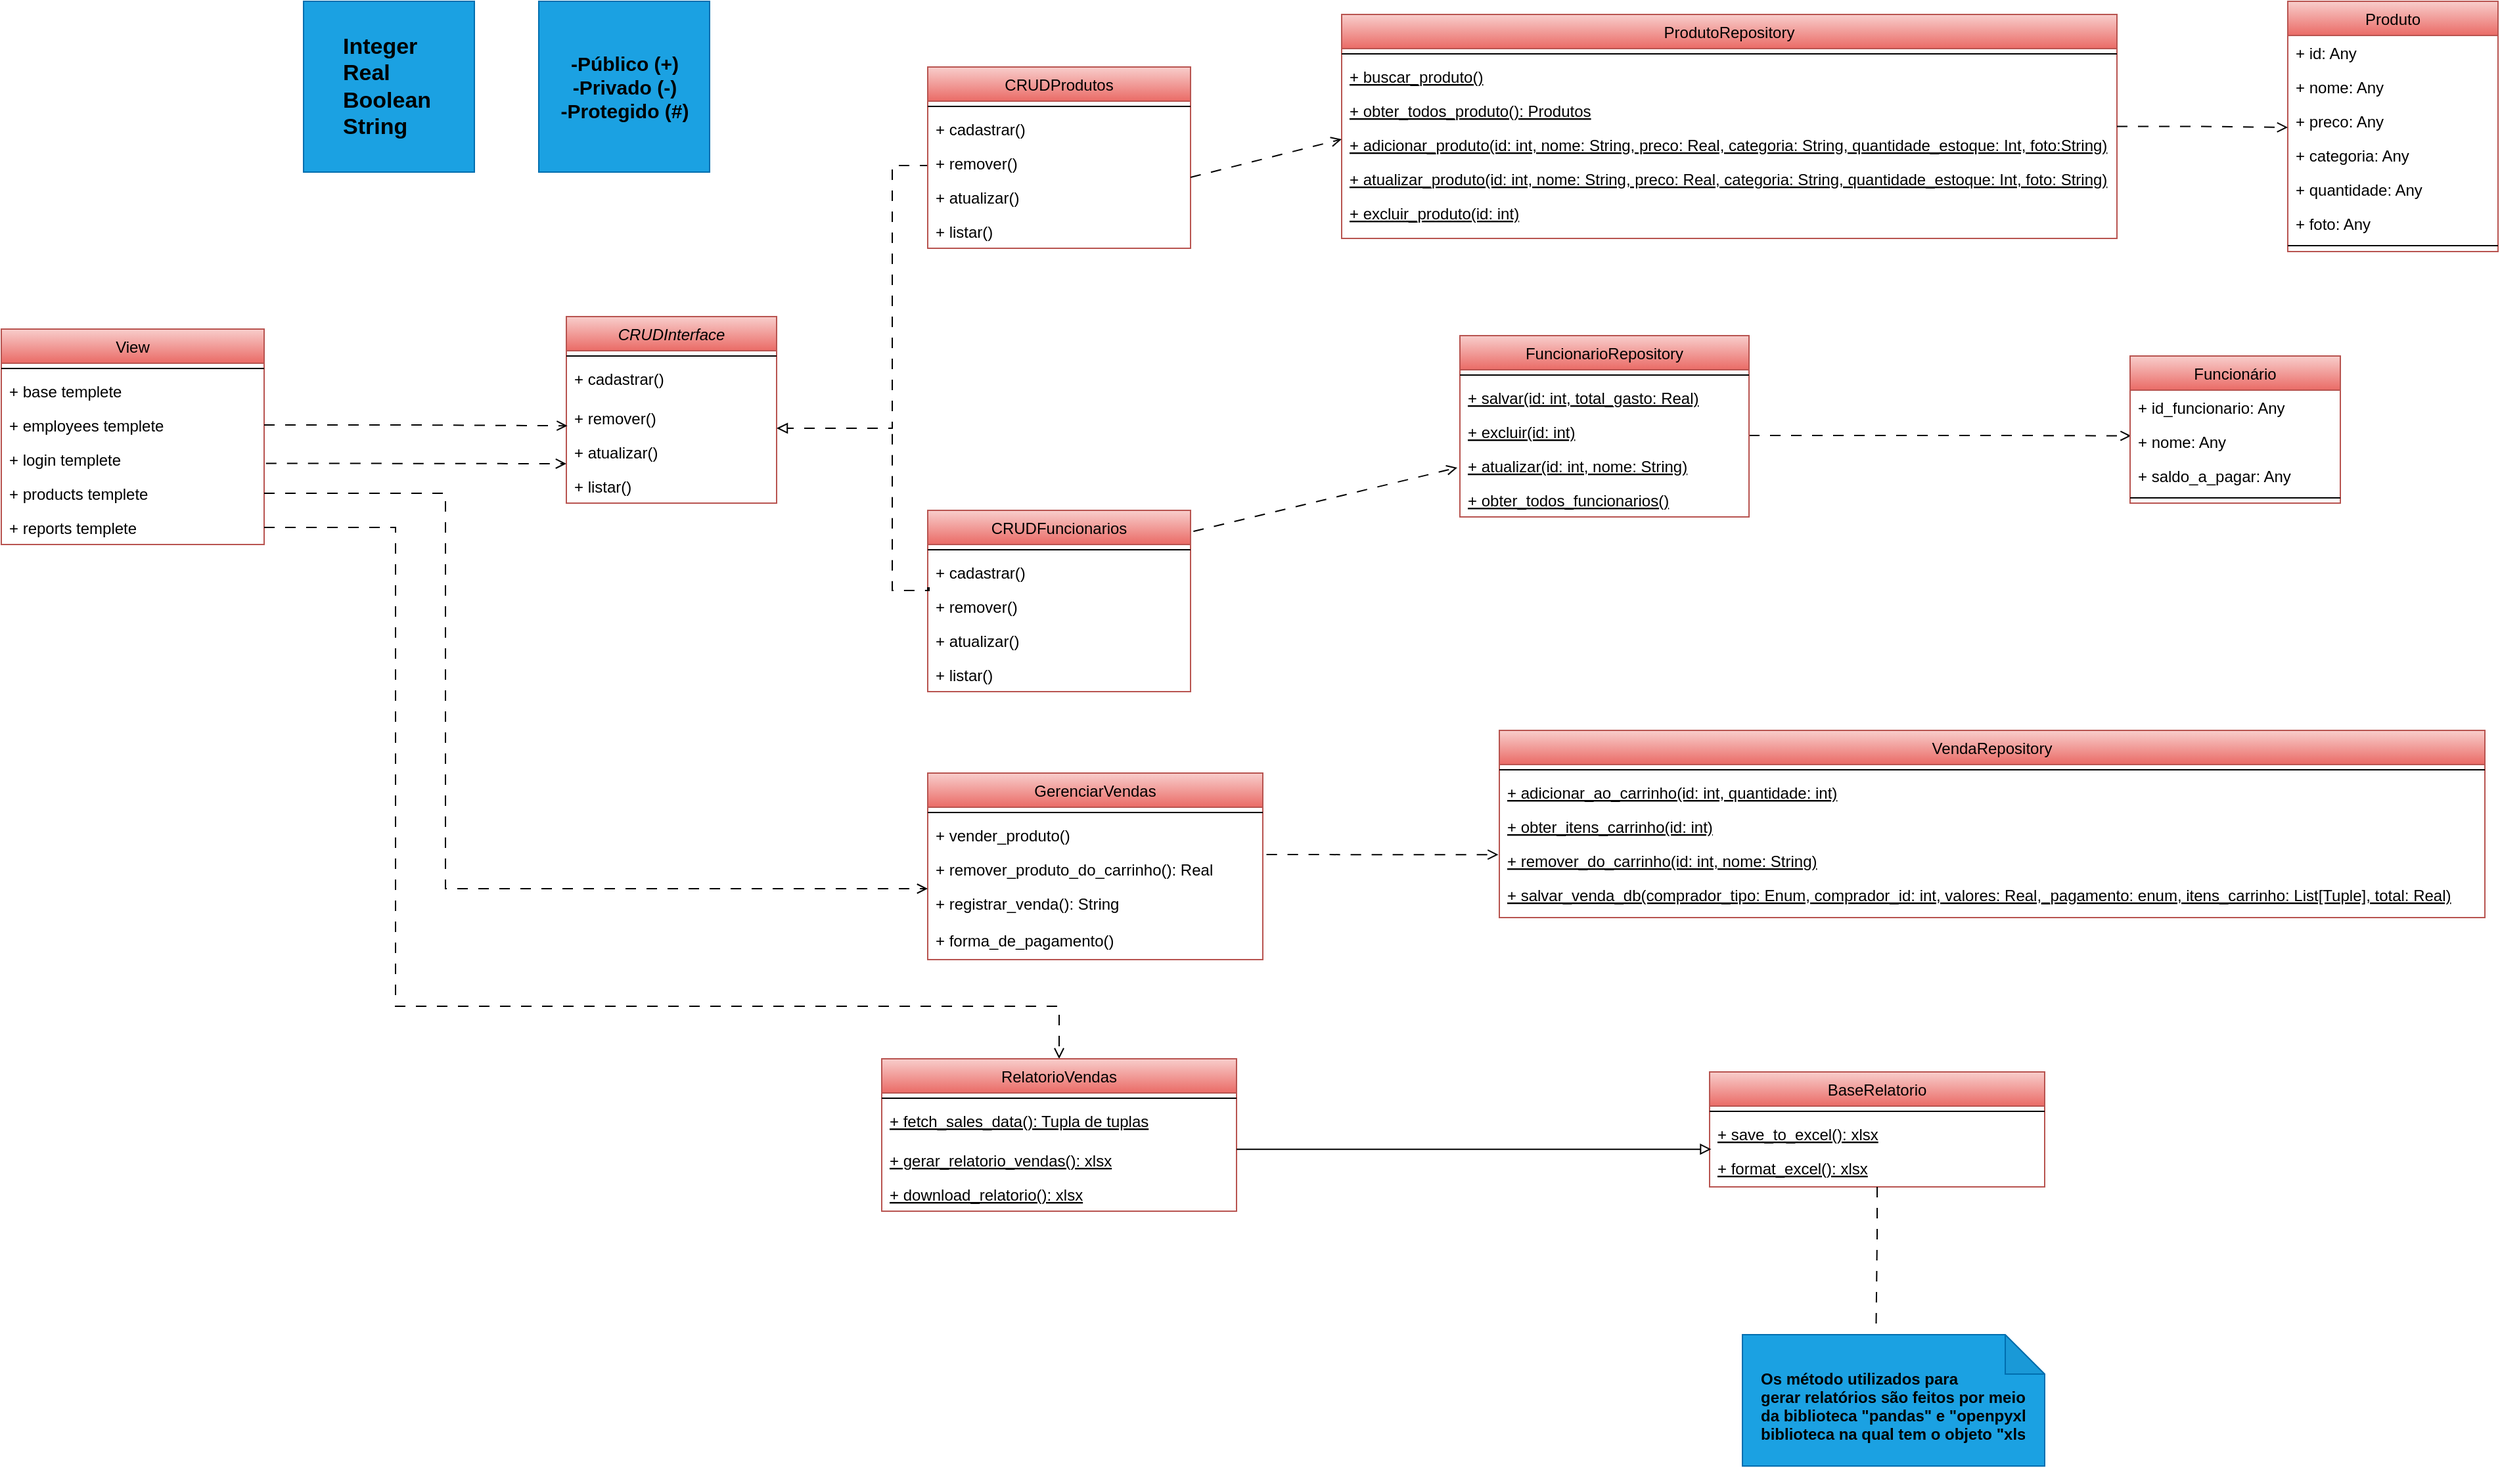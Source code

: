 <mxfile version="25.0.3">
  <diagram id="C5RBs43oDa-KdzZeNtuy" name="Page-1">
    <mxGraphModel dx="-3468" dy="343" grid="1" gridSize="10" guides="1" tooltips="1" connect="1" arrows="1" fold="1" page="1" pageScale="1" pageWidth="827" pageHeight="1169" background="#ffffff" math="0" shadow="0">
      <root>
        <mxCell id="WIyWlLk6GJQsqaUBKTNV-0" />
        <mxCell id="WIyWlLk6GJQsqaUBKTNV-1" parent="WIyWlLk6GJQsqaUBKTNV-0" />
        <mxCell id="S7cXJ_CDG3G3nZu9S1j7-7" style="edgeStyle=orthogonalEdgeStyle;rounded=0;orthogonalLoop=1;jettySize=auto;html=1;exitX=0.5;exitY=0;exitDx=0;exitDy=0;startArrow=none;startFill=0;dashed=1;dashPattern=8 8;endArrow=open;endFill=0;" parent="WIyWlLk6GJQsqaUBKTNV-1" edge="1">
          <mxGeometry relative="1" as="geometry">
            <mxPoint x="3510" y="1020" as="targetPoint" />
            <Array as="points">
              <mxPoint x="2804" y="350" />
              <mxPoint x="3640" y="350" />
              <mxPoint x="3640" y="1020" />
            </Array>
          </mxGeometry>
        </mxCell>
        <mxCell id="RO-CDjRoIKHFXhDsi3ks-82" value="" style="whiteSpace=wrap;html=1;aspect=fixed;fillColor=#1ba1e2;strokeColor=#006EAF;fontColor=#ffffff;" parent="WIyWlLk6GJQsqaUBKTNV-1" vertex="1">
          <mxGeometry x="4380" y="325" width="130" height="130" as="geometry" />
        </mxCell>
        <mxCell id="RO-CDjRoIKHFXhDsi3ks-83" value="&lt;font style=&quot;font-size: 17px;&quot;&gt;&lt;b&gt;Integer&lt;/b&gt;&lt;/font&gt;&lt;div&gt;&lt;font style=&quot;font-size: 17px;&quot;&gt;&lt;b&gt;Real&lt;/b&gt;&lt;/font&gt;&lt;/div&gt;&lt;div&gt;&lt;font style=&quot;font-size: 17px;&quot;&gt;&lt;b&gt;Boolean&lt;/b&gt;&lt;/font&gt;&lt;/div&gt;&lt;div&gt;&lt;font style=&quot;font-size: 17px;&quot;&gt;&lt;b&gt;String&lt;/b&gt;&lt;/font&gt;&lt;/div&gt;" style="text;html=1;align=left;verticalAlign=middle;whiteSpace=wrap;rounded=0;" parent="WIyWlLk6GJQsqaUBKTNV-1" vertex="1">
          <mxGeometry x="4407.5" y="360" width="75" height="60" as="geometry" />
        </mxCell>
        <mxCell id="RO-CDjRoIKHFXhDsi3ks-84" value="" style="whiteSpace=wrap;html=1;aspect=fixed;fillColor=#1ba1e2;strokeColor=#006EAF;fontColor=#ffffff;" parent="WIyWlLk6GJQsqaUBKTNV-1" vertex="1">
          <mxGeometry x="4559" y="325" width="130" height="130" as="geometry" />
        </mxCell>
        <mxCell id="RO-CDjRoIKHFXhDsi3ks-85" value="&lt;font style=&quot;font-size: 15px;&quot;&gt;&lt;b&gt;-Público (+)&lt;br&gt;-Privado (-)&lt;br&gt;-Protegido (#)&lt;/b&gt;&lt;/font&gt;" style="text;html=1;align=center;verticalAlign=middle;whiteSpace=wrap;rounded=0;" parent="WIyWlLk6GJQsqaUBKTNV-1" vertex="1">
          <mxGeometry x="4572.5" y="350" width="103" height="80" as="geometry" />
        </mxCell>
        <mxCell id="RO-CDjRoIKHFXhDsi3ks-86" value="Produto" style="swimlane;fontStyle=0;align=center;verticalAlign=top;childLayout=stackLayout;horizontal=1;startSize=26;horizontalStack=0;resizeParent=1;resizeLast=0;collapsible=1;marginBottom=0;rounded=0;shadow=0;strokeWidth=1;fillColor=#f8cecc;gradientColor=#ea6b66;strokeColor=#b85450;" parent="WIyWlLk6GJQsqaUBKTNV-1" vertex="1">
          <mxGeometry x="5890" y="325" width="160" height="190.5" as="geometry">
            <mxRectangle x="130" y="380" width="160" height="26" as="alternateBounds" />
          </mxGeometry>
        </mxCell>
        <mxCell id="RO-CDjRoIKHFXhDsi3ks-87" value="+ id: Any" style="text;align=left;verticalAlign=top;spacingLeft=4;spacingRight=4;overflow=hidden;rotatable=0;points=[[0,0.5],[1,0.5]];portConstraint=eastwest;" parent="RO-CDjRoIKHFXhDsi3ks-86" vertex="1">
          <mxGeometry y="26" width="160" height="26" as="geometry" />
        </mxCell>
        <mxCell id="RO-CDjRoIKHFXhDsi3ks-88" value="+ nome: Any" style="text;align=left;verticalAlign=top;spacingLeft=4;spacingRight=4;overflow=hidden;rotatable=0;points=[[0,0.5],[1,0.5]];portConstraint=eastwest;" parent="RO-CDjRoIKHFXhDsi3ks-86" vertex="1">
          <mxGeometry y="52" width="160" height="26" as="geometry" />
        </mxCell>
        <mxCell id="RO-CDjRoIKHFXhDsi3ks-89" value="+ preco: Any" style="text;align=left;verticalAlign=top;spacingLeft=4;spacingRight=4;overflow=hidden;rotatable=0;points=[[0,0.5],[1,0.5]];portConstraint=eastwest;" parent="RO-CDjRoIKHFXhDsi3ks-86" vertex="1">
          <mxGeometry y="78" width="160" height="26" as="geometry" />
        </mxCell>
        <mxCell id="jOhBYb8m_JA2Lw_e8rEE-2" value="+ categoria: Any" style="text;align=left;verticalAlign=top;spacingLeft=4;spacingRight=4;overflow=hidden;rotatable=0;points=[[0,0.5],[1,0.5]];portConstraint=eastwest;" parent="RO-CDjRoIKHFXhDsi3ks-86" vertex="1">
          <mxGeometry y="104" width="160" height="26" as="geometry" />
        </mxCell>
        <mxCell id="RO-CDjRoIKHFXhDsi3ks-90" value="+ quantidade: Any" style="text;align=left;verticalAlign=top;spacingLeft=4;spacingRight=4;overflow=hidden;rotatable=0;points=[[0,0.5],[1,0.5]];portConstraint=eastwest;" parent="RO-CDjRoIKHFXhDsi3ks-86" vertex="1">
          <mxGeometry y="130" width="160" height="26" as="geometry" />
        </mxCell>
        <mxCell id="RO-CDjRoIKHFXhDsi3ks-91" value="+ foto: Any" style="text;align=left;verticalAlign=top;spacingLeft=4;spacingRight=4;overflow=hidden;rotatable=0;points=[[0,0.5],[1,0.5]];portConstraint=eastwest;" parent="RO-CDjRoIKHFXhDsi3ks-86" vertex="1">
          <mxGeometry y="156" width="160" height="26" as="geometry" />
        </mxCell>
        <mxCell id="RO-CDjRoIKHFXhDsi3ks-92" value="" style="line;html=1;strokeWidth=1;align=left;verticalAlign=middle;spacingTop=-1;spacingLeft=3;spacingRight=3;rotatable=0;labelPosition=right;points=[];portConstraint=eastwest;" parent="RO-CDjRoIKHFXhDsi3ks-86" vertex="1">
          <mxGeometry y="182" width="160" height="8" as="geometry" />
        </mxCell>
        <mxCell id="RO-CDjRoIKHFXhDsi3ks-98" value="View" style="swimlane;fontStyle=0;align=center;verticalAlign=top;childLayout=stackLayout;horizontal=1;startSize=26;horizontalStack=0;resizeParent=1;resizeLast=0;collapsible=1;marginBottom=0;rounded=0;shadow=0;strokeWidth=1;fillColor=#f8cecc;strokeColor=#b85450;gradientColor=#ea6b66;" parent="WIyWlLk6GJQsqaUBKTNV-1" vertex="1">
          <mxGeometry x="4150" y="574.5" width="200" height="164" as="geometry">
            <mxRectangle x="340" y="380" width="170" height="26" as="alternateBounds" />
          </mxGeometry>
        </mxCell>
        <mxCell id="RO-CDjRoIKHFXhDsi3ks-99" value="" style="line;html=1;strokeWidth=1;align=left;verticalAlign=middle;spacingTop=-1;spacingLeft=3;spacingRight=3;rotatable=0;labelPosition=right;points=[];portConstraint=eastwest;" parent="RO-CDjRoIKHFXhDsi3ks-98" vertex="1">
          <mxGeometry y="26" width="200" height="8" as="geometry" />
        </mxCell>
        <mxCell id="RO-CDjRoIKHFXhDsi3ks-100" value="+ base templete" style="text;align=left;verticalAlign=top;spacingLeft=4;spacingRight=4;overflow=hidden;rotatable=0;points=[[0,0.5],[1,0.5]];portConstraint=eastwest;" parent="RO-CDjRoIKHFXhDsi3ks-98" vertex="1">
          <mxGeometry y="34" width="200" height="26" as="geometry" />
        </mxCell>
        <mxCell id="RO-CDjRoIKHFXhDsi3ks-101" value="+ employees templete" style="text;align=left;verticalAlign=top;spacingLeft=4;spacingRight=4;overflow=hidden;rotatable=0;points=[[0,0.5],[1,0.5]];portConstraint=eastwest;" parent="RO-CDjRoIKHFXhDsi3ks-98" vertex="1">
          <mxGeometry y="60" width="200" height="26" as="geometry" />
        </mxCell>
        <mxCell id="RO-CDjRoIKHFXhDsi3ks-102" value="+ login templete" style="text;align=left;verticalAlign=top;spacingLeft=4;spacingRight=4;overflow=hidden;rotatable=0;points=[[0,0.5],[1,0.5]];portConstraint=eastwest;" parent="RO-CDjRoIKHFXhDsi3ks-98" vertex="1">
          <mxGeometry y="86" width="200" height="26" as="geometry" />
        </mxCell>
        <mxCell id="RO-CDjRoIKHFXhDsi3ks-103" value="+ products templete" style="text;align=left;verticalAlign=top;spacingLeft=4;spacingRight=4;overflow=hidden;rotatable=0;points=[[0,0.5],[1,0.5]];portConstraint=eastwest;" parent="RO-CDjRoIKHFXhDsi3ks-98" vertex="1">
          <mxGeometry y="112" width="200" height="26" as="geometry" />
        </mxCell>
        <mxCell id="RO-CDjRoIKHFXhDsi3ks-104" value="+ reports templete" style="text;align=left;verticalAlign=top;spacingLeft=4;spacingRight=4;overflow=hidden;rotatable=0;points=[[0,0.5],[1,0.5]];portConstraint=eastwest;" parent="RO-CDjRoIKHFXhDsi3ks-98" vertex="1">
          <mxGeometry y="138" width="200" height="26" as="geometry" />
        </mxCell>
        <mxCell id="RO-CDjRoIKHFXhDsi3ks-116" value="CRUDInterface" style="swimlane;fontStyle=2;align=center;verticalAlign=top;childLayout=stackLayout;horizontal=1;startSize=26;horizontalStack=0;resizeParent=1;resizeLast=0;collapsible=1;marginBottom=0;rounded=0;shadow=0;strokeWidth=1;fillColor=#f8cecc;gradientColor=#ea6b66;strokeColor=#b85450;" parent="WIyWlLk6GJQsqaUBKTNV-1" vertex="1">
          <mxGeometry x="4580" y="565" width="160" height="142" as="geometry">
            <mxRectangle x="130" y="380" width="160" height="26" as="alternateBounds" />
          </mxGeometry>
        </mxCell>
        <mxCell id="RO-CDjRoIKHFXhDsi3ks-117" value="" style="line;html=1;strokeWidth=1;align=left;verticalAlign=middle;spacingTop=-1;spacingLeft=3;spacingRight=3;rotatable=0;labelPosition=right;points=[];portConstraint=eastwest;" parent="RO-CDjRoIKHFXhDsi3ks-116" vertex="1">
          <mxGeometry y="26" width="160" height="8" as="geometry" />
        </mxCell>
        <mxCell id="RO-CDjRoIKHFXhDsi3ks-118" value="+ cadastrar()" style="text;align=left;verticalAlign=top;spacingLeft=4;spacingRight=4;overflow=hidden;rotatable=0;points=[[0,0.5],[1,0.5]];portConstraint=eastwest;" parent="RO-CDjRoIKHFXhDsi3ks-116" vertex="1">
          <mxGeometry y="34" width="160" height="30" as="geometry" />
        </mxCell>
        <mxCell id="RO-CDjRoIKHFXhDsi3ks-119" value="+ remover()" style="text;align=left;verticalAlign=top;spacingLeft=4;spacingRight=4;overflow=hidden;rotatable=0;points=[[0,0.5],[1,0.5]];portConstraint=eastwest;" parent="RO-CDjRoIKHFXhDsi3ks-116" vertex="1">
          <mxGeometry y="64" width="160" height="26" as="geometry" />
        </mxCell>
        <mxCell id="RO-CDjRoIKHFXhDsi3ks-120" value="+ atualizar()" style="text;align=left;verticalAlign=top;spacingLeft=4;spacingRight=4;overflow=hidden;rotatable=0;points=[[0,0.5],[1,0.5]];portConstraint=eastwest;" parent="RO-CDjRoIKHFXhDsi3ks-116" vertex="1">
          <mxGeometry y="90" width="160" height="26" as="geometry" />
        </mxCell>
        <mxCell id="RO-CDjRoIKHFXhDsi3ks-121" value="+ listar()" style="text;align=left;verticalAlign=top;spacingLeft=4;spacingRight=4;overflow=hidden;rotatable=0;points=[[0,0.5],[1,0.5]];portConstraint=eastwest;" parent="RO-CDjRoIKHFXhDsi3ks-116" vertex="1">
          <mxGeometry y="116" width="160" height="26" as="geometry" />
        </mxCell>
        <mxCell id="RO-CDjRoIKHFXhDsi3ks-122" value="" style="endArrow=block;html=1;rounded=0;dashed=1;endFill=0;dashPattern=8 8;edgeStyle=orthogonalEdgeStyle;exitX=0;exitY=0.5;exitDx=0;exitDy=0;" parent="WIyWlLk6GJQsqaUBKTNV-1" source="RO-CDjRoIKHFXhDsi3ks-132" edge="1">
          <mxGeometry width="50" height="50" relative="1" as="geometry">
            <mxPoint x="4850" y="450" as="sourcePoint" />
            <mxPoint x="4740" y="650" as="targetPoint" />
            <Array as="points">
              <mxPoint x="4855" y="450" />
              <mxPoint x="4828" y="450" />
              <mxPoint x="4828" y="650" />
              <mxPoint x="4740" y="650" />
            </Array>
          </mxGeometry>
        </mxCell>
        <mxCell id="RO-CDjRoIKHFXhDsi3ks-129" value="CRUDProdutos" style="swimlane;fontStyle=0;align=center;verticalAlign=top;childLayout=stackLayout;horizontal=1;startSize=26;horizontalStack=0;resizeParent=1;resizeLast=0;collapsible=1;marginBottom=0;rounded=0;shadow=0;strokeWidth=1;fillColor=#f8cecc;gradientColor=#ea6b66;strokeColor=#b85450;" parent="WIyWlLk6GJQsqaUBKTNV-1" vertex="1">
          <mxGeometry x="4855" y="375" width="200" height="138" as="geometry">
            <mxRectangle x="130" y="380" width="160" height="26" as="alternateBounds" />
          </mxGeometry>
        </mxCell>
        <mxCell id="RO-CDjRoIKHFXhDsi3ks-130" value="" style="line;html=1;strokeWidth=1;align=left;verticalAlign=middle;spacingTop=-1;spacingLeft=3;spacingRight=3;rotatable=0;labelPosition=right;points=[];portConstraint=eastwest;" parent="RO-CDjRoIKHFXhDsi3ks-129" vertex="1">
          <mxGeometry y="26" width="200" height="8" as="geometry" />
        </mxCell>
        <mxCell id="RO-CDjRoIKHFXhDsi3ks-131" value="+ cadastrar()" style="text;align=left;verticalAlign=top;spacingLeft=4;spacingRight=4;overflow=hidden;rotatable=0;points=[[0,0.5],[1,0.5]];portConstraint=eastwest;" parent="RO-CDjRoIKHFXhDsi3ks-129" vertex="1">
          <mxGeometry y="34" width="200" height="26" as="geometry" />
        </mxCell>
        <mxCell id="RO-CDjRoIKHFXhDsi3ks-132" value="+ remover()" style="text;align=left;verticalAlign=top;spacingLeft=4;spacingRight=4;overflow=hidden;rotatable=0;points=[[0,0.5],[1,0.5]];portConstraint=eastwest;" parent="RO-CDjRoIKHFXhDsi3ks-129" vertex="1">
          <mxGeometry y="60" width="200" height="26" as="geometry" />
        </mxCell>
        <mxCell id="RO-CDjRoIKHFXhDsi3ks-133" value="+ atualizar()" style="text;align=left;verticalAlign=top;spacingLeft=4;spacingRight=4;overflow=hidden;rotatable=0;points=[[0,0.5],[1,0.5]];portConstraint=eastwest;" parent="RO-CDjRoIKHFXhDsi3ks-129" vertex="1">
          <mxGeometry y="86" width="200" height="26" as="geometry" />
        </mxCell>
        <mxCell id="RO-CDjRoIKHFXhDsi3ks-134" value="+ listar()" style="text;align=left;verticalAlign=top;spacingLeft=4;spacingRight=4;overflow=hidden;rotatable=0;points=[[0,0.5],[1,0.5]];portConstraint=eastwest;" parent="RO-CDjRoIKHFXhDsi3ks-129" vertex="1">
          <mxGeometry y="112" width="200" height="26" as="geometry" />
        </mxCell>
        <mxCell id="RO-CDjRoIKHFXhDsi3ks-135" value="CRUDFuncionarios" style="swimlane;fontStyle=0;align=center;verticalAlign=top;childLayout=stackLayout;horizontal=1;startSize=26;horizontalStack=0;resizeParent=1;resizeLast=0;collapsible=1;marginBottom=0;rounded=0;shadow=0;strokeWidth=1;fillColor=#f8cecc;gradientColor=#ea6b66;strokeColor=#b85450;" parent="WIyWlLk6GJQsqaUBKTNV-1" vertex="1">
          <mxGeometry x="4855" y="712.5" width="200" height="138" as="geometry">
            <mxRectangle x="130" y="380" width="160" height="26" as="alternateBounds" />
          </mxGeometry>
        </mxCell>
        <mxCell id="RO-CDjRoIKHFXhDsi3ks-136" value="" style="line;html=1;strokeWidth=1;align=left;verticalAlign=middle;spacingTop=-1;spacingLeft=3;spacingRight=3;rotatable=0;labelPosition=right;points=[];portConstraint=eastwest;" parent="RO-CDjRoIKHFXhDsi3ks-135" vertex="1">
          <mxGeometry y="26" width="200" height="8" as="geometry" />
        </mxCell>
        <mxCell id="RO-CDjRoIKHFXhDsi3ks-137" value="+ cadastrar()" style="text;align=left;verticalAlign=top;spacingLeft=4;spacingRight=4;overflow=hidden;rotatable=0;points=[[0,0.5],[1,0.5]];portConstraint=eastwest;" parent="RO-CDjRoIKHFXhDsi3ks-135" vertex="1">
          <mxGeometry y="34" width="200" height="26" as="geometry" />
        </mxCell>
        <mxCell id="RO-CDjRoIKHFXhDsi3ks-138" value="+ remover()" style="text;align=left;verticalAlign=top;spacingLeft=4;spacingRight=4;overflow=hidden;rotatable=0;points=[[0,0.5],[1,0.5]];portConstraint=eastwest;" parent="RO-CDjRoIKHFXhDsi3ks-135" vertex="1">
          <mxGeometry y="60" width="200" height="26" as="geometry" />
        </mxCell>
        <mxCell id="RO-CDjRoIKHFXhDsi3ks-139" value="+ atualizar()" style="text;align=left;verticalAlign=top;spacingLeft=4;spacingRight=4;overflow=hidden;rotatable=0;points=[[0,0.5],[1,0.5]];portConstraint=eastwest;" parent="RO-CDjRoIKHFXhDsi3ks-135" vertex="1">
          <mxGeometry y="86" width="200" height="26" as="geometry" />
        </mxCell>
        <mxCell id="RO-CDjRoIKHFXhDsi3ks-140" value="+ listar()" style="text;align=left;verticalAlign=top;spacingLeft=4;spacingRight=4;overflow=hidden;rotatable=0;points=[[0,0.5],[1,0.5]];portConstraint=eastwest;" parent="RO-CDjRoIKHFXhDsi3ks-135" vertex="1">
          <mxGeometry y="112" width="200" height="26" as="geometry" />
        </mxCell>
        <mxCell id="RO-CDjRoIKHFXhDsi3ks-141" value="BaseRelatorio" style="swimlane;fontStyle=0;align=center;verticalAlign=top;childLayout=stackLayout;horizontal=1;startSize=26;horizontalStack=0;resizeParent=1;resizeLast=0;collapsible=1;marginBottom=0;rounded=0;shadow=0;strokeWidth=1;fillColor=#f8cecc;gradientColor=#ea6b66;strokeColor=#b85450;" parent="WIyWlLk6GJQsqaUBKTNV-1" vertex="1">
          <mxGeometry x="5450" y="1140" width="255" height="87.5" as="geometry">
            <mxRectangle x="130" y="380" width="160" height="26" as="alternateBounds" />
          </mxGeometry>
        </mxCell>
        <mxCell id="RO-CDjRoIKHFXhDsi3ks-142" value="" style="line;html=1;strokeWidth=1;align=left;verticalAlign=middle;spacingTop=-1;spacingLeft=3;spacingRight=3;rotatable=0;labelPosition=right;points=[];portConstraint=eastwest;" parent="RO-CDjRoIKHFXhDsi3ks-141" vertex="1">
          <mxGeometry y="26" width="255" height="8" as="geometry" />
        </mxCell>
        <mxCell id="RO-CDjRoIKHFXhDsi3ks-143" value="+ save_to_excel(): xlsx" style="text;align=left;verticalAlign=top;spacingLeft=4;spacingRight=4;overflow=hidden;rotatable=0;points=[[0,0.5],[1,0.5]];portConstraint=eastwest;fontStyle=4" parent="RO-CDjRoIKHFXhDsi3ks-141" vertex="1">
          <mxGeometry y="34" width="255" height="26" as="geometry" />
        </mxCell>
        <mxCell id="RO-CDjRoIKHFXhDsi3ks-144" value="+ format_excel(): xlsx" style="text;align=left;verticalAlign=top;spacingLeft=4;spacingRight=4;overflow=hidden;rotatable=0;points=[[0,0.5],[1,0.5]];portConstraint=eastwest;fontStyle=4" parent="RO-CDjRoIKHFXhDsi3ks-141" vertex="1">
          <mxGeometry y="60" width="255" height="26" as="geometry" />
        </mxCell>
        <mxCell id="RO-CDjRoIKHFXhDsi3ks-145" style="rounded=0;orthogonalLoop=1;jettySize=auto;html=1;entryX=-0.001;entryY=0.33;entryDx=0;entryDy=0;dashed=1;dashPattern=8 8;endArrow=open;endFill=0;exitX=1.011;exitY=1.079;exitDx=0;exitDy=0;exitPerimeter=0;entryPerimeter=0;" parent="WIyWlLk6GJQsqaUBKTNV-1" source="RO-CDjRoIKHFXhDsi3ks-148" target="jOhBYb8m_JA2Lw_e8rEE-61" edge="1">
          <mxGeometry relative="1" as="geometry">
            <mxPoint x="5238" y="810.5" as="targetPoint" />
          </mxGeometry>
        </mxCell>
        <mxCell id="RO-CDjRoIKHFXhDsi3ks-146" value="GerenciarVendas" style="swimlane;fontStyle=0;align=center;verticalAlign=top;childLayout=stackLayout;horizontal=1;startSize=26;horizontalStack=0;resizeParent=1;resizeLast=0;collapsible=1;marginBottom=0;rounded=0;shadow=0;strokeWidth=1;fillColor=#f8cecc;gradientColor=#ea6b66;strokeColor=#b85450;" parent="WIyWlLk6GJQsqaUBKTNV-1" vertex="1">
          <mxGeometry x="4855" y="912.5" width="255" height="142" as="geometry">
            <mxRectangle x="130" y="380" width="160" height="26" as="alternateBounds" />
          </mxGeometry>
        </mxCell>
        <mxCell id="RO-CDjRoIKHFXhDsi3ks-147" value="" style="line;html=1;strokeWidth=1;align=left;verticalAlign=middle;spacingTop=-1;spacingLeft=3;spacingRight=3;rotatable=0;labelPosition=right;points=[];portConstraint=eastwest;" parent="RO-CDjRoIKHFXhDsi3ks-146" vertex="1">
          <mxGeometry y="26" width="255" height="8" as="geometry" />
        </mxCell>
        <mxCell id="RO-CDjRoIKHFXhDsi3ks-148" value="+ vender_produto()" style="text;align=left;verticalAlign=top;spacingLeft=4;spacingRight=4;overflow=hidden;rotatable=0;points=[[0,0.5],[1,0.5]];portConstraint=eastwest;" parent="RO-CDjRoIKHFXhDsi3ks-146" vertex="1">
          <mxGeometry y="34" width="255" height="26" as="geometry" />
        </mxCell>
        <mxCell id="RO-CDjRoIKHFXhDsi3ks-149" value="+ remover_produto_do_carrinho(): Real" style="text;align=left;verticalAlign=top;spacingLeft=4;spacingRight=4;overflow=hidden;rotatable=0;points=[[0,0.5],[1,0.5]];portConstraint=eastwest;" parent="RO-CDjRoIKHFXhDsi3ks-146" vertex="1">
          <mxGeometry y="60" width="255" height="26" as="geometry" />
        </mxCell>
        <mxCell id="RO-CDjRoIKHFXhDsi3ks-150" value="+ registrar_venda(): String" style="text;align=left;verticalAlign=top;spacingLeft=4;spacingRight=4;overflow=hidden;rotatable=0;points=[[0,0.5],[1,0.5]];portConstraint=eastwest;" parent="RO-CDjRoIKHFXhDsi3ks-146" vertex="1">
          <mxGeometry y="86" width="255" height="28" as="geometry" />
        </mxCell>
        <mxCell id="RO-CDjRoIKHFXhDsi3ks-151" value="+ forma_de_pagamento()" style="text;align=left;verticalAlign=top;spacingLeft=4;spacingRight=4;overflow=hidden;rotatable=0;points=[[0,0.5],[1,0.5]];portConstraint=eastwest;" parent="RO-CDjRoIKHFXhDsi3ks-146" vertex="1">
          <mxGeometry y="114" width="255" height="28" as="geometry" />
        </mxCell>
        <mxCell id="RO-CDjRoIKHFXhDsi3ks-152" value="" style="endArrow=open;html=1;rounded=0;dashed=1;endFill=0;dashPattern=8 8;edgeStyle=orthogonalEdgeStyle;entryX=0.005;entryY=0.736;entryDx=0;entryDy=0;exitX=1;exitY=0.5;exitDx=0;exitDy=0;entryPerimeter=0;" parent="WIyWlLk6GJQsqaUBKTNV-1" source="RO-CDjRoIKHFXhDsi3ks-101" target="RO-CDjRoIKHFXhDsi3ks-119" edge="1">
          <mxGeometry width="50" height="50" relative="1" as="geometry">
            <mxPoint x="4348" y="652.5" as="sourcePoint" />
            <mxPoint x="4598" y="652.5" as="targetPoint" />
            <Array as="points">
              <mxPoint x="4465" y="648" />
            </Array>
          </mxGeometry>
        </mxCell>
        <mxCell id="RO-CDjRoIKHFXhDsi3ks-153" value="" style="endArrow=none;html=1;rounded=0;dashed=1;endFill=0;dashPattern=8 8;edgeStyle=orthogonalEdgeStyle;exitX=0;exitY=0.036;exitDx=0;exitDy=0;exitPerimeter=0;" parent="WIyWlLk6GJQsqaUBKTNV-1" source="RO-CDjRoIKHFXhDsi3ks-138" edge="1">
          <mxGeometry width="50" height="50" relative="1" as="geometry">
            <mxPoint x="4858" y="550.5" as="sourcePoint" />
            <mxPoint x="4828" y="652.5" as="targetPoint" />
            <Array as="points">
              <mxPoint x="4855" y="771.5" />
              <mxPoint x="4856" y="771.5" />
              <mxPoint x="4856" y="773.5" />
              <mxPoint x="4828" y="773.5" />
            </Array>
          </mxGeometry>
        </mxCell>
        <mxCell id="RO-CDjRoIKHFXhDsi3ks-154" value="" style="endArrow=open;html=1;rounded=0;dashed=1;endFill=0;dashPattern=8 8;edgeStyle=orthogonalEdgeStyle;entryX=0.002;entryY=0.169;entryDx=0;entryDy=0;entryPerimeter=0;exitX=1;exitY=0.5;exitDx=0;exitDy=0;" parent="WIyWlLk6GJQsqaUBKTNV-1" source="RO-CDjRoIKHFXhDsi3ks-103" edge="1">
          <mxGeometry width="50" height="50" relative="1" as="geometry">
            <mxPoint x="4488" y="802.5" as="sourcePoint" />
            <mxPoint x="4855" y="1000.5" as="targetPoint" />
            <Array as="points">
              <mxPoint x="4488" y="700" />
              <mxPoint x="4488" y="1001" />
            </Array>
          </mxGeometry>
        </mxCell>
        <mxCell id="RO-CDjRoIKHFXhDsi3ks-155" value="" style="endArrow=open;html=1;rounded=0;dashed=1;endFill=0;dashPattern=8 8;edgeStyle=orthogonalEdgeStyle;exitX=1;exitY=0.5;exitDx=0;exitDy=0;" parent="WIyWlLk6GJQsqaUBKTNV-1" source="RO-CDjRoIKHFXhDsi3ks-104" edge="1">
          <mxGeometry width="50" height="50" relative="1" as="geometry">
            <mxPoint x="4488" y="982.5" as="sourcePoint" />
            <mxPoint x="4955" y="1130" as="targetPoint" />
            <Array as="points">
              <mxPoint x="4450" y="726" />
              <mxPoint x="4450" y="1090" />
              <mxPoint x="4955" y="1090" />
            </Array>
          </mxGeometry>
        </mxCell>
        <mxCell id="RO-CDjRoIKHFXhDsi3ks-158" value="" style="endArrow=none;html=1;rounded=0;dashed=1;endFill=0;dashPattern=8 8;edgeStyle=orthogonalEdgeStyle;entryX=0.442;entryY=-0.005;entryDx=0;entryDy=0;entryPerimeter=0;exitX=0.5;exitY=1;exitDx=0;exitDy=0;" parent="WIyWlLk6GJQsqaUBKTNV-1" source="RO-CDjRoIKHFXhDsi3ks-141" target="RO-CDjRoIKHFXhDsi3ks-160" edge="1">
          <mxGeometry width="50" height="50" relative="1" as="geometry">
            <mxPoint x="5710" y="1260" as="sourcePoint" />
            <mxPoint x="5680" y="1360" as="targetPoint" />
            <Array as="points">
              <mxPoint x="5577" y="1264" />
              <mxPoint x="5577" y="1264" />
              <mxPoint x="5577" y="1310" />
              <mxPoint x="5577" y="1310" />
            </Array>
          </mxGeometry>
        </mxCell>
        <mxCell id="RO-CDjRoIKHFXhDsi3ks-160" value="" style="shape=note;whiteSpace=wrap;html=1;backgroundOutline=1;darkOpacity=0.05;fillColor=#1ba1e2;fontColor=#ffffff;strokeColor=#006EAF;" parent="WIyWlLk6GJQsqaUBKTNV-1" vertex="1">
          <mxGeometry x="5475" y="1340" width="230" height="100" as="geometry" />
        </mxCell>
        <mxCell id="RO-CDjRoIKHFXhDsi3ks-161" value="Os método utilizados para &#xa;gerar relatórios são feitos por meio&#xa;da biblioteca &quot;pandas&quot; e &quot;openpyxl&quot;,&#xa;biblioteca na qual tem o objeto &quot;xlsx&quot;" style="text;align=left;verticalAlign=top;spacingLeft=4;spacingRight=4;overflow=hidden;rotatable=0;points=[[0,0.5],[1,0.5]];portConstraint=eastwest;fontSize=12;fontStyle=1" parent="WIyWlLk6GJQsqaUBKTNV-1" vertex="1">
          <mxGeometry x="5483" y="1360" width="212" height="70" as="geometry" />
        </mxCell>
        <mxCell id="RO-CDjRoIKHFXhDsi3ks-162" style="rounded=0;orthogonalLoop=1;jettySize=auto;html=1;entryX=0;entryY=0.5;entryDx=0;entryDy=0;exitX=1.011;exitY=0.116;exitDx=0;exitDy=0;exitPerimeter=0;endArrow=open;endFill=0;dashed=1;dashPattern=8 8;" parent="WIyWlLk6GJQsqaUBKTNV-1" source="RO-CDjRoIKHFXhDsi3ks-135" edge="1">
          <mxGeometry relative="1" as="geometry">
            <mxPoint x="5258" y="680" as="targetPoint" />
          </mxGeometry>
        </mxCell>
        <mxCell id="RO-CDjRoIKHFXhDsi3ks-163" value="" style="endArrow=open;html=1;rounded=0;dashed=1;endFill=0;dashPattern=8 8;edgeStyle=orthogonalEdgeStyle;exitX=1.007;exitY=0.623;exitDx=0;exitDy=0;exitPerimeter=0;" parent="WIyWlLk6GJQsqaUBKTNV-1" source="RO-CDjRoIKHFXhDsi3ks-102" edge="1">
          <mxGeometry width="50" height="50" relative="1" as="geometry">
            <mxPoint x="4358" y="662.5" as="sourcePoint" />
            <mxPoint x="4580" y="677" as="targetPoint" />
            <Array as="points">
              <mxPoint x="4358" y="677" />
              <mxPoint x="4580" y="677" />
            </Array>
          </mxGeometry>
        </mxCell>
        <mxCell id="jOhBYb8m_JA2Lw_e8rEE-5" value="ProdutoRepository" style="swimlane;fontStyle=0;align=center;verticalAlign=top;childLayout=stackLayout;horizontal=1;startSize=26;horizontalStack=0;resizeParent=1;resizeLast=0;collapsible=1;marginBottom=0;rounded=0;shadow=0;strokeWidth=1;fillColor=#f8cecc;gradientColor=#ea6b66;strokeColor=#b85450;" parent="WIyWlLk6GJQsqaUBKTNV-1" vertex="1">
          <mxGeometry x="5170" y="335" width="590" height="170.5" as="geometry">
            <mxRectangle x="130" y="380" width="160" height="26" as="alternateBounds" />
          </mxGeometry>
        </mxCell>
        <mxCell id="jOhBYb8m_JA2Lw_e8rEE-13" value="" style="line;html=1;strokeWidth=1;align=left;verticalAlign=middle;spacingTop=-1;spacingLeft=3;spacingRight=3;rotatable=0;labelPosition=right;points=[];portConstraint=eastwest;" parent="jOhBYb8m_JA2Lw_e8rEE-5" vertex="1">
          <mxGeometry y="26" width="590" height="8" as="geometry" />
        </mxCell>
        <mxCell id="jOhBYb8m_JA2Lw_e8rEE-3" value="+ buscar_produto()" style="text;align=left;verticalAlign=top;spacingLeft=4;spacingRight=4;overflow=hidden;rotatable=0;points=[[0,0.5],[1,0.5]];portConstraint=eastwest;fontStyle=4" parent="jOhBYb8m_JA2Lw_e8rEE-5" vertex="1">
          <mxGeometry y="34" width="590" height="26" as="geometry" />
        </mxCell>
        <mxCell id="jOhBYb8m_JA2Lw_e8rEE-14" value="+ obter_todos_produto(): Produtos" style="text;align=left;verticalAlign=top;spacingLeft=4;spacingRight=4;overflow=hidden;rotatable=0;points=[[0,0.5],[1,0.5]];portConstraint=eastwest;fontStyle=4" parent="jOhBYb8m_JA2Lw_e8rEE-5" vertex="1">
          <mxGeometry y="60" width="590" height="26" as="geometry" />
        </mxCell>
        <mxCell id="jOhBYb8m_JA2Lw_e8rEE-15" value="+ adicionar_produto(id: int, nome: String, preco: Real, categoria: String, quantidade_estoque: Int, foto:String)" style="text;align=left;verticalAlign=top;spacingLeft=4;spacingRight=4;overflow=hidden;rotatable=0;points=[[0,0.5],[1,0.5]];portConstraint=eastwest;fontStyle=4" parent="jOhBYb8m_JA2Lw_e8rEE-5" vertex="1">
          <mxGeometry y="86" width="590" height="26" as="geometry" />
        </mxCell>
        <mxCell id="jOhBYb8m_JA2Lw_e8rEE-16" value="+ atualizar_produto(id: int, nome: String, preco: Real, categoria: String, quantidade_estoque: Int, foto: String)" style="text;align=left;verticalAlign=top;spacingLeft=4;spacingRight=4;overflow=hidden;rotatable=0;points=[[0,0.5],[1,0.5]];portConstraint=eastwest;fontStyle=4" parent="jOhBYb8m_JA2Lw_e8rEE-5" vertex="1">
          <mxGeometry y="112" width="590" height="26" as="geometry" />
        </mxCell>
        <mxCell id="jOhBYb8m_JA2Lw_e8rEE-17" value="+ excluir_produto(id: int)" style="text;align=left;verticalAlign=top;spacingLeft=4;spacingRight=4;overflow=hidden;rotatable=0;points=[[0,0.5],[1,0.5]];portConstraint=eastwest;fontStyle=4" parent="jOhBYb8m_JA2Lw_e8rEE-5" vertex="1">
          <mxGeometry y="138" width="590" height="26" as="geometry" />
        </mxCell>
        <mxCell id="jOhBYb8m_JA2Lw_e8rEE-63" style="edgeStyle=orthogonalEdgeStyle;rounded=0;orthogonalLoop=1;jettySize=auto;html=1;dashed=1;endArrow=open;endFill=0;dashPattern=8 8;entryX=0.005;entryY=0.338;entryDx=0;entryDy=0;entryPerimeter=0;" parent="WIyWlLk6GJQsqaUBKTNV-1" target="jOhBYb8m_JA2Lw_e8rEE-44" edge="1">
          <mxGeometry relative="1" as="geometry">
            <mxPoint x="5480" y="655.5" as="sourcePoint" />
            <mxPoint x="5760" y="656" as="targetPoint" />
            <Array as="points">
              <mxPoint x="5680" y="656" />
            </Array>
          </mxGeometry>
        </mxCell>
        <mxCell id="jOhBYb8m_JA2Lw_e8rEE-31" value="FuncionarioRepository" style="swimlane;fontStyle=0;align=center;verticalAlign=top;childLayout=stackLayout;horizontal=1;startSize=26;horizontalStack=0;resizeParent=1;resizeLast=0;collapsible=1;marginBottom=0;rounded=0;shadow=0;strokeWidth=1;fillColor=#f8cecc;gradientColor=#ea6b66;strokeColor=#b85450;" parent="WIyWlLk6GJQsqaUBKTNV-1" vertex="1">
          <mxGeometry x="5260" y="579.5" width="220" height="138" as="geometry">
            <mxRectangle x="130" y="380" width="160" height="26" as="alternateBounds" />
          </mxGeometry>
        </mxCell>
        <mxCell id="jOhBYb8m_JA2Lw_e8rEE-33" value="" style="line;html=1;strokeWidth=1;align=left;verticalAlign=middle;spacingTop=-1;spacingLeft=3;spacingRight=3;rotatable=0;labelPosition=right;points=[];portConstraint=eastwest;" parent="jOhBYb8m_JA2Lw_e8rEE-31" vertex="1">
          <mxGeometry y="26" width="220" height="8" as="geometry" />
        </mxCell>
        <mxCell id="jOhBYb8m_JA2Lw_e8rEE-34" value="+ salvar(id: int, total_gasto: Real)" style="text;align=left;verticalAlign=top;spacingLeft=4;spacingRight=4;overflow=hidden;rotatable=0;points=[[0,0.5],[1,0.5]];portConstraint=eastwest;fontStyle=4" parent="jOhBYb8m_JA2Lw_e8rEE-31" vertex="1">
          <mxGeometry y="34" width="220" height="26" as="geometry" />
        </mxCell>
        <mxCell id="jOhBYb8m_JA2Lw_e8rEE-35" value="+ excluir(id: int)" style="text;align=left;verticalAlign=top;spacingLeft=4;spacingRight=4;overflow=hidden;rotatable=0;points=[[0,0.5],[1,0.5]];portConstraint=eastwest;fontStyle=4" parent="jOhBYb8m_JA2Lw_e8rEE-31" vertex="1">
          <mxGeometry y="60" width="220" height="26" as="geometry" />
        </mxCell>
        <mxCell id="jOhBYb8m_JA2Lw_e8rEE-37" value="+ atualizar(id: int, nome: String)" style="text;align=left;verticalAlign=top;spacingLeft=4;spacingRight=4;overflow=hidden;rotatable=0;points=[[0,0.5],[1,0.5]];portConstraint=eastwest;fontStyle=4" parent="jOhBYb8m_JA2Lw_e8rEE-31" vertex="1">
          <mxGeometry y="86" width="220" height="26" as="geometry" />
        </mxCell>
        <mxCell id="jOhBYb8m_JA2Lw_e8rEE-36" value="+ obter_todos_funcionarios()" style="text;align=left;verticalAlign=top;spacingLeft=4;spacingRight=4;overflow=hidden;rotatable=0;points=[[0,0.5],[1,0.5]];portConstraint=eastwest;fontStyle=4" parent="jOhBYb8m_JA2Lw_e8rEE-31" vertex="1">
          <mxGeometry y="112" width="220" height="26" as="geometry" />
        </mxCell>
        <mxCell id="jOhBYb8m_JA2Lw_e8rEE-39" style="edgeStyle=orthogonalEdgeStyle;rounded=0;orthogonalLoop=1;jettySize=auto;html=1;entryX=0;entryY=0.692;entryDx=0;entryDy=0;dashed=1;dashPattern=8 8;entryPerimeter=0;endArrow=open;endFill=0;" parent="WIyWlLk6GJQsqaUBKTNV-1" source="jOhBYb8m_JA2Lw_e8rEE-5" target="RO-CDjRoIKHFXhDsi3ks-89" edge="1">
          <mxGeometry relative="1" as="geometry">
            <Array as="points" />
          </mxGeometry>
        </mxCell>
        <mxCell id="jOhBYb8m_JA2Lw_e8rEE-40" style="rounded=0;orthogonalLoop=1;jettySize=auto;html=1;exitX=1.011;exitY=0.116;exitDx=0;exitDy=0;exitPerimeter=0;endArrow=open;endFill=0;dashed=1;dashPattern=8 8;" parent="WIyWlLk6GJQsqaUBKTNV-1" edge="1">
          <mxGeometry relative="1" as="geometry">
            <mxPoint x="5055" y="459" as="sourcePoint" />
            <mxPoint x="5170" y="430" as="targetPoint" />
          </mxGeometry>
        </mxCell>
        <mxCell id="jOhBYb8m_JA2Lw_e8rEE-42" value="Funcionário" style="swimlane;fontStyle=0;align=center;verticalAlign=top;childLayout=stackLayout;horizontal=1;startSize=26;horizontalStack=0;resizeParent=1;resizeLast=0;collapsible=1;marginBottom=0;rounded=0;shadow=0;strokeWidth=1;fillColor=#f8cecc;gradientColor=#ea6b66;strokeColor=#b85450;" parent="WIyWlLk6GJQsqaUBKTNV-1" vertex="1">
          <mxGeometry x="5770" y="595" width="160" height="112" as="geometry">
            <mxRectangle x="130" y="380" width="160" height="26" as="alternateBounds" />
          </mxGeometry>
        </mxCell>
        <mxCell id="jOhBYb8m_JA2Lw_e8rEE-43" value="+ id_funcionario: Any" style="text;align=left;verticalAlign=top;spacingLeft=4;spacingRight=4;overflow=hidden;rotatable=0;points=[[0,0.5],[1,0.5]];portConstraint=eastwest;" parent="jOhBYb8m_JA2Lw_e8rEE-42" vertex="1">
          <mxGeometry y="26" width="160" height="26" as="geometry" />
        </mxCell>
        <mxCell id="jOhBYb8m_JA2Lw_e8rEE-44" value="+ nome: Any" style="text;align=left;verticalAlign=top;spacingLeft=4;spacingRight=4;overflow=hidden;rotatable=0;points=[[0,0.5],[1,0.5]];portConstraint=eastwest;" parent="jOhBYb8m_JA2Lw_e8rEE-42" vertex="1">
          <mxGeometry y="52" width="160" height="26" as="geometry" />
        </mxCell>
        <mxCell id="jOhBYb8m_JA2Lw_e8rEE-45" value="+ saldo_a_pagar: Any" style="text;align=left;verticalAlign=top;spacingLeft=4;spacingRight=4;overflow=hidden;rotatable=0;points=[[0,0.5],[1,0.5]];portConstraint=eastwest;" parent="jOhBYb8m_JA2Lw_e8rEE-42" vertex="1">
          <mxGeometry y="78" width="160" height="26" as="geometry" />
        </mxCell>
        <mxCell id="jOhBYb8m_JA2Lw_e8rEE-46" value="" style="line;html=1;strokeWidth=1;align=left;verticalAlign=middle;spacingTop=-1;spacingLeft=3;spacingRight=3;rotatable=0;labelPosition=right;points=[];portConstraint=eastwest;" parent="jOhBYb8m_JA2Lw_e8rEE-42" vertex="1">
          <mxGeometry y="104" width="160" height="8" as="geometry" />
        </mxCell>
        <mxCell id="jOhBYb8m_JA2Lw_e8rEE-51" value="RelatorioVendas" style="swimlane;fontStyle=0;align=center;verticalAlign=top;childLayout=stackLayout;horizontal=1;startSize=26;horizontalStack=0;resizeParent=1;resizeLast=0;collapsible=1;marginBottom=0;rounded=0;shadow=0;strokeWidth=1;fillColor=#f8cecc;gradientColor=#ea6b66;strokeColor=#b85450;" parent="WIyWlLk6GJQsqaUBKTNV-1" vertex="1">
          <mxGeometry x="4820" y="1130" width="270" height="116" as="geometry">
            <mxRectangle x="130" y="380" width="160" height="26" as="alternateBounds" />
          </mxGeometry>
        </mxCell>
        <mxCell id="jOhBYb8m_JA2Lw_e8rEE-52" value="" style="line;html=1;strokeWidth=1;align=left;verticalAlign=middle;spacingTop=-1;spacingLeft=3;spacingRight=3;rotatable=0;labelPosition=right;points=[];portConstraint=eastwest;" parent="jOhBYb8m_JA2Lw_e8rEE-51" vertex="1">
          <mxGeometry y="26" width="270" height="8" as="geometry" />
        </mxCell>
        <mxCell id="jOhBYb8m_JA2Lw_e8rEE-53" value="+ fetch_sales_data(): Tupla de tuplas" style="text;align=left;verticalAlign=top;spacingLeft=4;spacingRight=4;overflow=hidden;rotatable=0;points=[[0,0.5],[1,0.5]];portConstraint=eastwest;fontStyle=4" parent="jOhBYb8m_JA2Lw_e8rEE-51" vertex="1">
          <mxGeometry y="34" width="270" height="30" as="geometry" />
        </mxCell>
        <mxCell id="jOhBYb8m_JA2Lw_e8rEE-54" value="+ gerar_relatorio_vendas(): xlsx" style="text;align=left;verticalAlign=top;spacingLeft=4;spacingRight=4;overflow=hidden;rotatable=0;points=[[0,0.5],[1,0.5]];portConstraint=eastwest;fontStyle=4" parent="jOhBYb8m_JA2Lw_e8rEE-51" vertex="1">
          <mxGeometry y="64" width="270" height="26" as="geometry" />
        </mxCell>
        <mxCell id="jOhBYb8m_JA2Lw_e8rEE-55" value="+ download_relatorio(): xlsx" style="text;align=left;verticalAlign=top;spacingLeft=4;spacingRight=4;overflow=hidden;rotatable=0;points=[[0,0.5],[1,0.5]];portConstraint=eastwest;fontStyle=4" parent="jOhBYb8m_JA2Lw_e8rEE-51" vertex="1">
          <mxGeometry y="90" width="270" height="26" as="geometry" />
        </mxCell>
        <mxCell id="jOhBYb8m_JA2Lw_e8rEE-57" value="VendaRepository" style="swimlane;fontStyle=0;align=center;verticalAlign=top;childLayout=stackLayout;horizontal=1;startSize=26;horizontalStack=0;resizeParent=1;resizeLast=0;collapsible=1;marginBottom=0;rounded=0;shadow=0;strokeWidth=1;fillColor=#f8cecc;gradientColor=#ea6b66;strokeColor=#b85450;" parent="WIyWlLk6GJQsqaUBKTNV-1" vertex="1">
          <mxGeometry x="5290" y="880" width="750" height="142.5" as="geometry">
            <mxRectangle x="130" y="380" width="160" height="26" as="alternateBounds" />
          </mxGeometry>
        </mxCell>
        <mxCell id="jOhBYb8m_JA2Lw_e8rEE-58" value="" style="line;html=1;strokeWidth=1;align=left;verticalAlign=middle;spacingTop=-1;spacingLeft=3;spacingRight=3;rotatable=0;labelPosition=right;points=[];portConstraint=eastwest;" parent="jOhBYb8m_JA2Lw_e8rEE-57" vertex="1">
          <mxGeometry y="26" width="750" height="8" as="geometry" />
        </mxCell>
        <mxCell id="jOhBYb8m_JA2Lw_e8rEE-59" value="+ adicionar_ao_carrinho(id: int, quantidade: int)" style="text;align=left;verticalAlign=top;spacingLeft=4;spacingRight=4;overflow=hidden;rotatable=0;points=[[0,0.5],[1,0.5]];portConstraint=eastwest;fontStyle=4" parent="jOhBYb8m_JA2Lw_e8rEE-57" vertex="1">
          <mxGeometry y="34" width="750" height="26" as="geometry" />
        </mxCell>
        <mxCell id="jOhBYb8m_JA2Lw_e8rEE-60" value="+ obter_itens_carrinho(id: int)" style="text;align=left;verticalAlign=top;spacingLeft=4;spacingRight=4;overflow=hidden;rotatable=0;points=[[0,0.5],[1,0.5]];portConstraint=eastwest;fontStyle=4" parent="jOhBYb8m_JA2Lw_e8rEE-57" vertex="1">
          <mxGeometry y="60" width="750" height="26" as="geometry" />
        </mxCell>
        <mxCell id="jOhBYb8m_JA2Lw_e8rEE-61" value="+ remover_do_carrinho(id: int, nome: String)" style="text;align=left;verticalAlign=top;spacingLeft=4;spacingRight=4;overflow=hidden;rotatable=0;points=[[0,0.5],[1,0.5]];portConstraint=eastwest;fontStyle=4" parent="jOhBYb8m_JA2Lw_e8rEE-57" vertex="1">
          <mxGeometry y="86" width="750" height="26" as="geometry" />
        </mxCell>
        <mxCell id="jOhBYb8m_JA2Lw_e8rEE-62" value="+ salvar_venda_db(comprador_tipo: Enum, comprador_id: int, valores: Real,_pagamento: enum, itens_carrinho: List[Tuple], total: Real)" style="text;align=left;verticalAlign=top;spacingLeft=4;spacingRight=4;overflow=hidden;rotatable=0;points=[[0,0.5],[1,0.5]];portConstraint=eastwest;fontStyle=4" parent="jOhBYb8m_JA2Lw_e8rEE-57" vertex="1">
          <mxGeometry y="112" width="750" height="26" as="geometry" />
        </mxCell>
        <mxCell id="HlkUKFntCqUgpDas4fOA-0" style="edgeStyle=orthogonalEdgeStyle;rounded=0;orthogonalLoop=1;jettySize=auto;html=1;entryX=0.005;entryY=-0.044;entryDx=0;entryDy=0;entryPerimeter=0;endArrow=block;endFill=0;" parent="WIyWlLk6GJQsqaUBKTNV-1" source="jOhBYb8m_JA2Lw_e8rEE-54" target="RO-CDjRoIKHFXhDsi3ks-144" edge="1">
          <mxGeometry relative="1" as="geometry">
            <Array as="points">
              <mxPoint x="5270" y="1199" />
            </Array>
          </mxGeometry>
        </mxCell>
      </root>
    </mxGraphModel>
  </diagram>
</mxfile>
